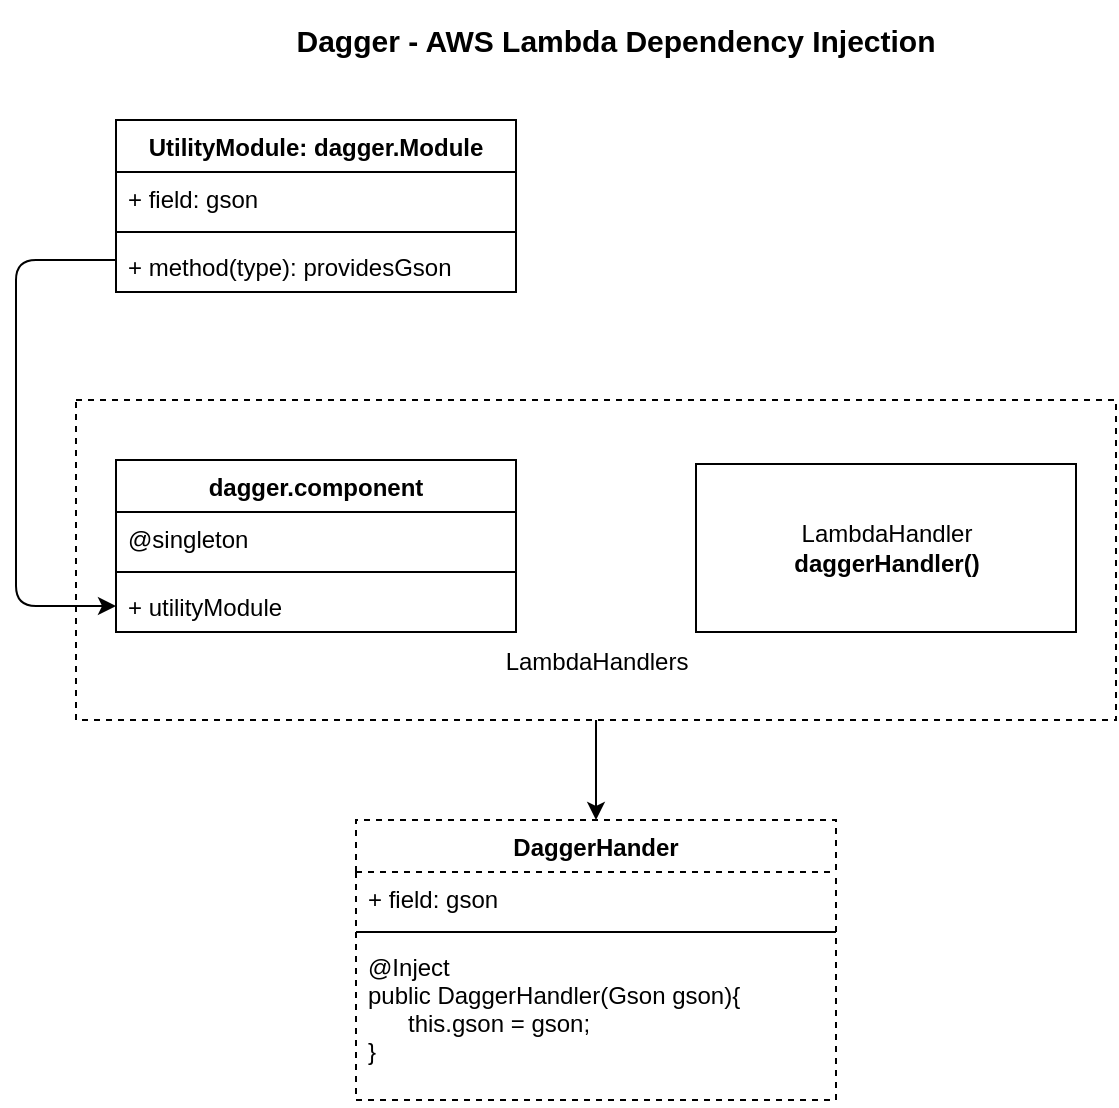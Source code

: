 <mxfile version="12.3.2" type="device" pages="1"><diagram id="GNHjY7aIx5oyXCfJjNt4" name="Page-1"><mxGraphModel dx="1106" dy="777" grid="1" gridSize="10" guides="1" tooltips="1" connect="1" arrows="1" fold="1" page="1" pageScale="1" pageWidth="850" pageHeight="1100" math="0" shadow="0"><root><mxCell id="0"/><mxCell id="1" parent="0"/><mxCell id="FfcJvC-aHighXVT3LyqL-12" value="&lt;br&gt;&lt;br&gt;&lt;br&gt;&lt;br&gt;&lt;br&gt;&lt;br&gt;&lt;br&gt;LambdaHandlers" style="html=1;dashed=1;" parent="1" vertex="1"><mxGeometry x="130" y="250" width="520" height="160" as="geometry"/></mxCell><mxCell id="FfcJvC-aHighXVT3LyqL-1" value="UtilityModule: dagger.Module" style="swimlane;fontStyle=1;align=center;verticalAlign=top;childLayout=stackLayout;horizontal=1;startSize=26;horizontalStack=0;resizeParent=1;resizeParentMax=0;resizeLast=0;collapsible=1;marginBottom=0;" parent="1" vertex="1"><mxGeometry x="150" y="110" width="200" height="86" as="geometry"/></mxCell><mxCell id="FfcJvC-aHighXVT3LyqL-2" value="+ field: gson" style="text;strokeColor=none;fillColor=none;align=left;verticalAlign=top;spacingLeft=4;spacingRight=4;overflow=hidden;rotatable=0;points=[[0,0.5],[1,0.5]];portConstraint=eastwest;" parent="FfcJvC-aHighXVT3LyqL-1" vertex="1"><mxGeometry y="26" width="200" height="26" as="geometry"/></mxCell><mxCell id="FfcJvC-aHighXVT3LyqL-3" value="" style="line;strokeWidth=1;fillColor=none;align=left;verticalAlign=middle;spacingTop=-1;spacingLeft=3;spacingRight=3;rotatable=0;labelPosition=right;points=[];portConstraint=eastwest;" parent="FfcJvC-aHighXVT3LyqL-1" vertex="1"><mxGeometry y="52" width="200" height="8" as="geometry"/></mxCell><mxCell id="FfcJvC-aHighXVT3LyqL-4" value="+ method(type): providesGson" style="text;strokeColor=none;fillColor=none;align=left;verticalAlign=top;spacingLeft=4;spacingRight=4;overflow=hidden;rotatable=0;points=[[0,0.5],[1,0.5]];portConstraint=eastwest;" parent="FfcJvC-aHighXVT3LyqL-1" vertex="1"><mxGeometry y="60" width="200" height="26" as="geometry"/></mxCell><mxCell id="FfcJvC-aHighXVT3LyqL-6" value="dagger.component" style="swimlane;fontStyle=1;align=center;verticalAlign=top;childLayout=stackLayout;horizontal=1;startSize=26;horizontalStack=0;resizeParent=1;resizeParentMax=0;resizeLast=0;collapsible=1;marginBottom=0;" parent="1" vertex="1"><mxGeometry x="150" y="280" width="200" height="86" as="geometry"/></mxCell><mxCell id="FfcJvC-aHighXVT3LyqL-7" value="@singleton" style="text;strokeColor=none;fillColor=none;align=left;verticalAlign=top;spacingLeft=4;spacingRight=4;overflow=hidden;rotatable=0;points=[[0,0.5],[1,0.5]];portConstraint=eastwest;" parent="FfcJvC-aHighXVT3LyqL-6" vertex="1"><mxGeometry y="26" width="200" height="26" as="geometry"/></mxCell><mxCell id="FfcJvC-aHighXVT3LyqL-8" value="" style="line;strokeWidth=1;fillColor=none;align=left;verticalAlign=middle;spacingTop=-1;spacingLeft=3;spacingRight=3;rotatable=0;labelPosition=right;points=[];portConstraint=eastwest;" parent="FfcJvC-aHighXVT3LyqL-6" vertex="1"><mxGeometry y="52" width="200" height="8" as="geometry"/></mxCell><mxCell id="FfcJvC-aHighXVT3LyqL-9" value="+ utilityModule" style="text;strokeColor=none;fillColor=none;align=left;verticalAlign=top;spacingLeft=4;spacingRight=4;overflow=hidden;rotatable=0;points=[[0,0.5],[1,0.5]];portConstraint=eastwest;" parent="FfcJvC-aHighXVT3LyqL-6" vertex="1"><mxGeometry y="60" width="200" height="26" as="geometry"/></mxCell><mxCell id="FfcJvC-aHighXVT3LyqL-10" value="LambdaHandler&lt;br&gt;&lt;b&gt;daggerHandler()&lt;/b&gt;" style="html=1;" parent="1" vertex="1"><mxGeometry x="440" y="282" width="190" height="84" as="geometry"/></mxCell><mxCell id="FfcJvC-aHighXVT3LyqL-11" value="" style="endArrow=classic;html=1;entryX=0;entryY=0.5;entryDx=0;entryDy=0;" parent="1" target="FfcJvC-aHighXVT3LyqL-9" edge="1"><mxGeometry width="50" height="50" relative="1" as="geometry"><mxPoint x="150" y="180" as="sourcePoint"/><mxPoint x="140" y="240" as="targetPoint"/><Array as="points"><mxPoint x="100" y="180"/><mxPoint x="100" y="353"/></Array></mxGeometry></mxCell><mxCell id="FfcJvC-aHighXVT3LyqL-13" value="DaggerHander" style="swimlane;fontStyle=1;align=center;verticalAlign=top;childLayout=stackLayout;horizontal=1;startSize=26;horizontalStack=0;resizeParent=1;resizeParentMax=0;resizeLast=0;collapsible=1;marginBottom=0;dashed=1;" parent="1" vertex="1"><mxGeometry x="270" y="460" width="240" height="140" as="geometry"/></mxCell><mxCell id="FfcJvC-aHighXVT3LyqL-14" value="+ field: gson" style="text;strokeColor=none;fillColor=none;align=left;verticalAlign=top;spacingLeft=4;spacingRight=4;overflow=hidden;rotatable=0;points=[[0,0.5],[1,0.5]];portConstraint=eastwest;" parent="FfcJvC-aHighXVT3LyqL-13" vertex="1"><mxGeometry y="26" width="240" height="26" as="geometry"/></mxCell><mxCell id="FfcJvC-aHighXVT3LyqL-15" value="" style="line;strokeWidth=1;fillColor=none;align=left;verticalAlign=middle;spacingTop=-1;spacingLeft=3;spacingRight=3;rotatable=0;labelPosition=right;points=[];portConstraint=eastwest;" parent="FfcJvC-aHighXVT3LyqL-13" vertex="1"><mxGeometry y="52" width="240" height="8" as="geometry"/></mxCell><mxCell id="FfcJvC-aHighXVT3LyqL-16" value="@Inject&#10;  public DaggerHandler(Gson gson){&#10;      this.gson = gson;&#10;  }" style="text;strokeColor=none;fillColor=none;align=left;verticalAlign=top;spacingLeft=4;spacingRight=4;overflow=hidden;rotatable=0;points=[[0,0.5],[1,0.5]];portConstraint=eastwest;" parent="FfcJvC-aHighXVT3LyqL-13" vertex="1"><mxGeometry y="60" width="240" height="80" as="geometry"/></mxCell><mxCell id="FfcJvC-aHighXVT3LyqL-17" value="" style="endArrow=classic;html=1;entryX=0.5;entryY=0;entryDx=0;entryDy=0;exitX=0.5;exitY=1;exitDx=0;exitDy=0;" parent="1" source="FfcJvC-aHighXVT3LyqL-12" target="FfcJvC-aHighXVT3LyqL-13" edge="1"><mxGeometry width="50" height="50" relative="1" as="geometry"><mxPoint x="250" y="460" as="sourcePoint"/><mxPoint x="300" y="410" as="targetPoint"/></mxGeometry></mxCell><mxCell id="FfcJvC-aHighXVT3LyqL-18" value="&lt;b&gt;&lt;font style=&quot;font-size: 15px&quot;&gt;Dagger - AWS Lambda Dependency Injection&lt;/font&gt;&lt;/b&gt;" style="text;html=1;strokeColor=none;fillColor=none;align=center;verticalAlign=middle;whiteSpace=wrap;rounded=0;dashed=1;" parent="1" vertex="1"><mxGeometry x="190" y="50" width="420" height="40" as="geometry"/></mxCell></root></mxGraphModel></diagram></mxfile>
